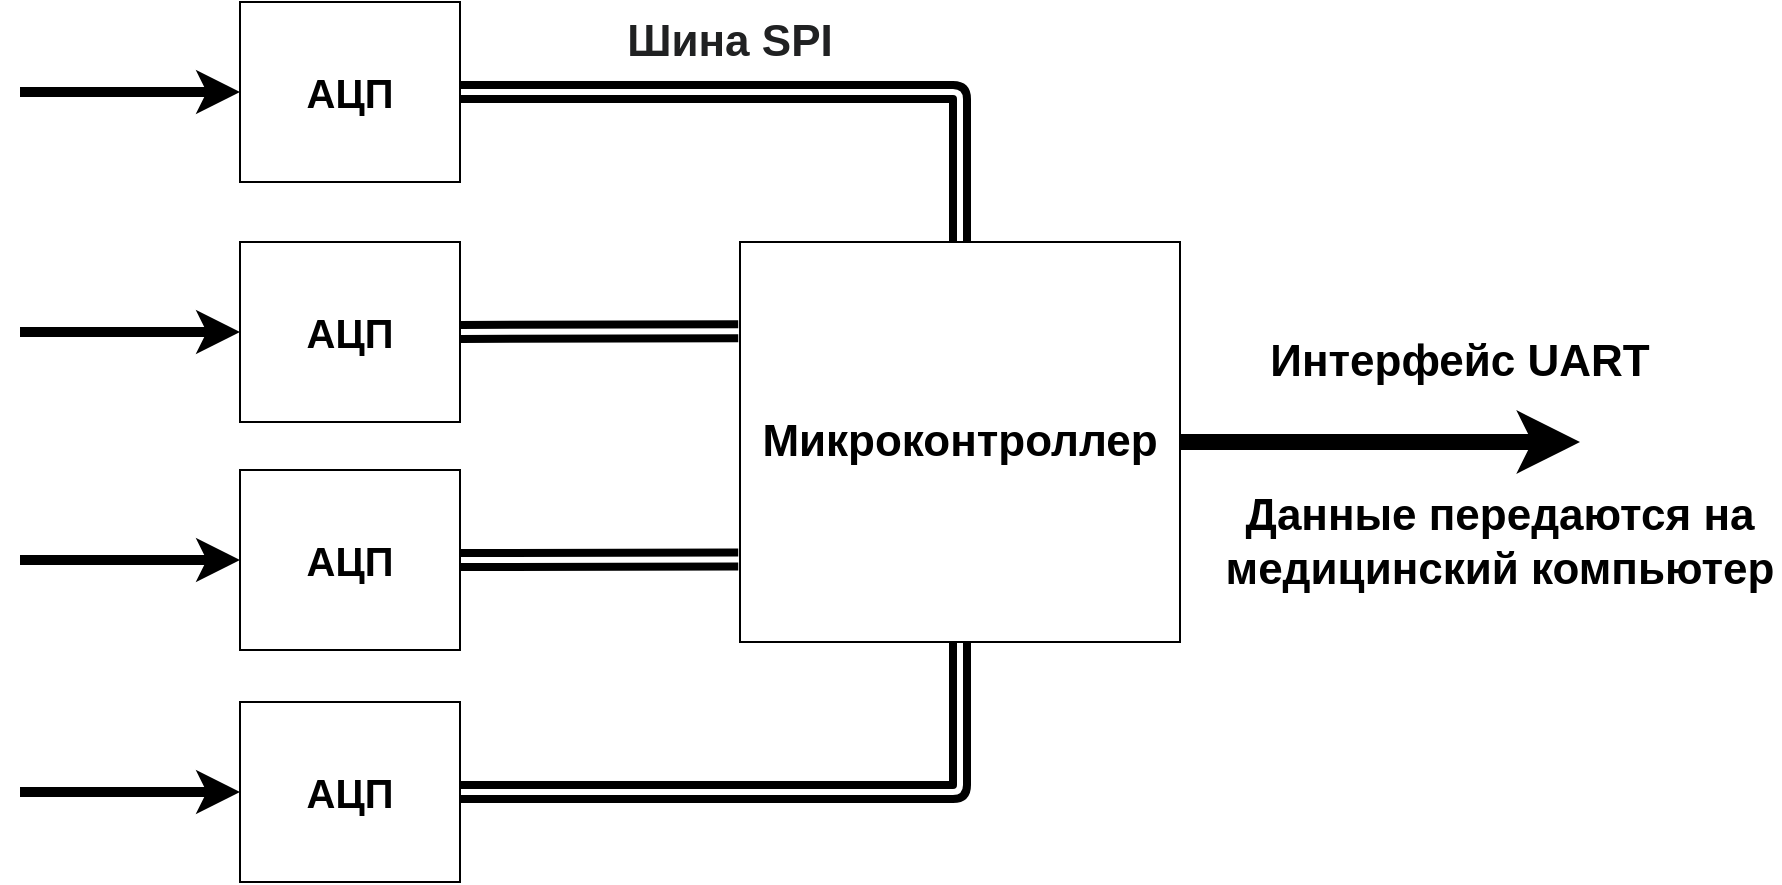 <mxfile version="13.1.3"><diagram id="jRy-WkncaSKboIbgb5iC" name="Page-1"><mxGraphModel dx="1673" dy="934" grid="1" gridSize="10" guides="1" tooltips="1" connect="1" arrows="1" fold="1" page="1" pageScale="1" pageWidth="1169" pageHeight="827" math="0" shadow="0"><root><mxCell id="0"/><mxCell id="1" parent="0"/><mxCell id="V95Rasl1a3-4c-Cg2w2X-1" value="&lt;font style=&quot;font-size: 20px&quot;&gt;&lt;b&gt;АЦП&lt;/b&gt;&lt;/font&gt;" style="rounded=0;whiteSpace=wrap;html=1;" parent="1" vertex="1"><mxGeometry x="370" y="180" width="110" height="90" as="geometry"/></mxCell><mxCell id="V95Rasl1a3-4c-Cg2w2X-9" value="&lt;font style=&quot;font-size: 22px&quot;&gt;&lt;b&gt;Микроконтроллер&lt;/b&gt;&lt;/font&gt;" style="rounded=0;whiteSpace=wrap;html=1;" parent="1" vertex="1"><mxGeometry x="620" y="300" width="220" height="200" as="geometry"/></mxCell><mxCell id="V95Rasl1a3-4c-Cg2w2X-10" value="" style="endArrow=classic;html=1;entryX=0;entryY=0.5;entryDx=0;entryDy=0;strokeWidth=5;" parent="1" target="V95Rasl1a3-4c-Cg2w2X-1" edge="1"><mxGeometry width="50" height="50" relative="1" as="geometry"><mxPoint x="260" y="225" as="sourcePoint"/><mxPoint x="690" y="380" as="targetPoint"/></mxGeometry></mxCell><mxCell id="V95Rasl1a3-4c-Cg2w2X-13" value="&lt;font style=&quot;font-size: 20px&quot;&gt;&lt;b&gt;АЦП&lt;/b&gt;&lt;/font&gt;" style="rounded=0;whiteSpace=wrap;html=1;" parent="1" vertex="1"><mxGeometry x="370" y="300" width="110" height="90" as="geometry"/></mxCell><mxCell id="V95Rasl1a3-4c-Cg2w2X-14" value="" style="endArrow=classic;html=1;entryX=0;entryY=0.5;entryDx=0;entryDy=0;strokeWidth=5;" parent="1" target="V95Rasl1a3-4c-Cg2w2X-13" edge="1"><mxGeometry width="50" height="50" relative="1" as="geometry"><mxPoint x="260" y="345" as="sourcePoint"/><mxPoint x="690" y="500" as="targetPoint"/></mxGeometry></mxCell><mxCell id="V95Rasl1a3-4c-Cg2w2X-15" value="&lt;font style=&quot;font-size: 20px&quot;&gt;&lt;b&gt;АЦП&lt;/b&gt;&lt;/font&gt;" style="rounded=0;whiteSpace=wrap;html=1;" parent="1" vertex="1"><mxGeometry x="370" y="414" width="110" height="90" as="geometry"/></mxCell><mxCell id="V95Rasl1a3-4c-Cg2w2X-16" value="" style="endArrow=classic;html=1;entryX=0;entryY=0.5;entryDx=0;entryDy=0;strokeWidth=5;" parent="1" target="V95Rasl1a3-4c-Cg2w2X-15" edge="1"><mxGeometry width="50" height="50" relative="1" as="geometry"><mxPoint x="260" y="459" as="sourcePoint"/><mxPoint x="690" y="614" as="targetPoint"/></mxGeometry></mxCell><mxCell id="V95Rasl1a3-4c-Cg2w2X-17" value="&lt;font style=&quot;font-size: 20px&quot;&gt;&lt;b&gt;АЦП&lt;/b&gt;&lt;/font&gt;" style="rounded=0;whiteSpace=wrap;html=1;" parent="1" vertex="1"><mxGeometry x="370" y="530" width="110" height="90" as="geometry"/></mxCell><mxCell id="V95Rasl1a3-4c-Cg2w2X-18" value="" style="endArrow=classic;html=1;entryX=0;entryY=0.5;entryDx=0;entryDy=0;strokeWidth=5;" parent="1" target="V95Rasl1a3-4c-Cg2w2X-17" edge="1"><mxGeometry width="50" height="50" relative="1" as="geometry"><mxPoint x="260" y="575" as="sourcePoint"/><mxPoint x="690" y="730" as="targetPoint"/></mxGeometry></mxCell><mxCell id="V95Rasl1a3-4c-Cg2w2X-24" value="" style="endArrow=classic;html=1;strokeWidth=8;exitX=1;exitY=0.5;exitDx=0;exitDy=0;" parent="1" source="V95Rasl1a3-4c-Cg2w2X-9" edge="1"><mxGeometry width="50" height="50" relative="1" as="geometry"><mxPoint x="270" y="235" as="sourcePoint"/><mxPoint x="1040" y="400" as="targetPoint"/></mxGeometry></mxCell><mxCell id="V95Rasl1a3-4c-Cg2w2X-32" value="" style="shape=link;html=1;strokeWidth=4;exitX=1;exitY=0.5;exitDx=0;exitDy=0;entryX=0.5;entryY=0;entryDx=0;entryDy=0;" parent="1" source="V95Rasl1a3-4c-Cg2w2X-1" target="V95Rasl1a3-4c-Cg2w2X-9" edge="1"><mxGeometry width="50" height="50" relative="1" as="geometry"><mxPoint x="530" y="470" as="sourcePoint"/><mxPoint x="580" y="420" as="targetPoint"/><Array as="points"><mxPoint x="730" y="225"/></Array></mxGeometry></mxCell><mxCell id="V95Rasl1a3-4c-Cg2w2X-33" value="" style="shape=link;html=1;strokeWidth=4;exitX=1;exitY=0.5;exitDx=0;exitDy=0;entryX=0.5;entryY=1;entryDx=0;entryDy=0;" parent="1" source="V95Rasl1a3-4c-Cg2w2X-17" target="V95Rasl1a3-4c-Cg2w2X-9" edge="1"><mxGeometry width="50" height="50" relative="1" as="geometry"><mxPoint x="440" y="540" as="sourcePoint"/><mxPoint x="490" y="490" as="targetPoint"/><Array as="points"><mxPoint x="730" y="575"/></Array></mxGeometry></mxCell><mxCell id="V95Rasl1a3-4c-Cg2w2X-34" value="" style="shape=link;html=1;strokeWidth=4;entryX=1;entryY=0.5;entryDx=0;entryDy=0;exitX=-0.004;exitY=0.223;exitDx=0;exitDy=0;exitPerimeter=0;" parent="1" source="V95Rasl1a3-4c-Cg2w2X-9" target="V95Rasl1a3-4c-Cg2w2X-13" edge="1"><mxGeometry width="50" height="50" relative="1" as="geometry"><mxPoint x="370" y="530" as="sourcePoint"/><mxPoint x="420" y="480" as="targetPoint"/></mxGeometry></mxCell><mxCell id="V95Rasl1a3-4c-Cg2w2X-35" value="" style="shape=link;html=1;strokeWidth=4;exitX=1;exitY=0.5;exitDx=0;exitDy=0;entryX=-0.004;entryY=0.794;entryDx=0;entryDy=0;entryPerimeter=0;" parent="1" source="V95Rasl1a3-4c-Cg2w2X-15" target="V95Rasl1a3-4c-Cg2w2X-9" edge="1"><mxGeometry width="50" height="50" relative="1" as="geometry"><mxPoint x="370" y="450" as="sourcePoint"/><mxPoint x="590" y="440" as="targetPoint"/></mxGeometry></mxCell><mxCell id="V95Rasl1a3-4c-Cg2w2X-36" value="&lt;font style=&quot;font-size: 22px&quot;&gt;&lt;b&gt;Интерфейс UART&lt;/b&gt;&lt;/font&gt;" style="text;html=1;strokeColor=none;fillColor=none;align=center;verticalAlign=middle;whiteSpace=wrap;rounded=0;opacity=10;" parent="1" vertex="1"><mxGeometry x="870" y="350" width="220" height="20" as="geometry"/></mxCell><mxCell id="iwXeT_Fwdga55_x4umiL-3" value="&lt;span style=&quot;color: rgb(32 , 33 , 34) ; font-family: sans-serif ; background-color: rgb(255 , 255 , 255)&quot;&gt;&lt;font style=&quot;font-size: 22px&quot;&gt;&lt;b&gt;Шина SPI&lt;/b&gt;&lt;/font&gt;&lt;/span&gt;" style="text;html=1;strokeColor=none;fillColor=none;align=center;verticalAlign=middle;whiteSpace=wrap;rounded=0;" vertex="1" parent="1"><mxGeometry x="530" y="190" width="170" height="20" as="geometry"/></mxCell><mxCell id="iwXeT_Fwdga55_x4umiL-4" value="&lt;font style=&quot;font-size: 22px&quot;&gt;&lt;b&gt;Данные передаются на медицинский компьютер&lt;/b&gt;&lt;/font&gt;" style="text;html=1;strokeColor=none;fillColor=none;align=center;verticalAlign=middle;whiteSpace=wrap;rounded=0;opacity=10;" vertex="1" parent="1"><mxGeometry x="860" y="440" width="280" height="20" as="geometry"/></mxCell></root></mxGraphModel></diagram></mxfile>